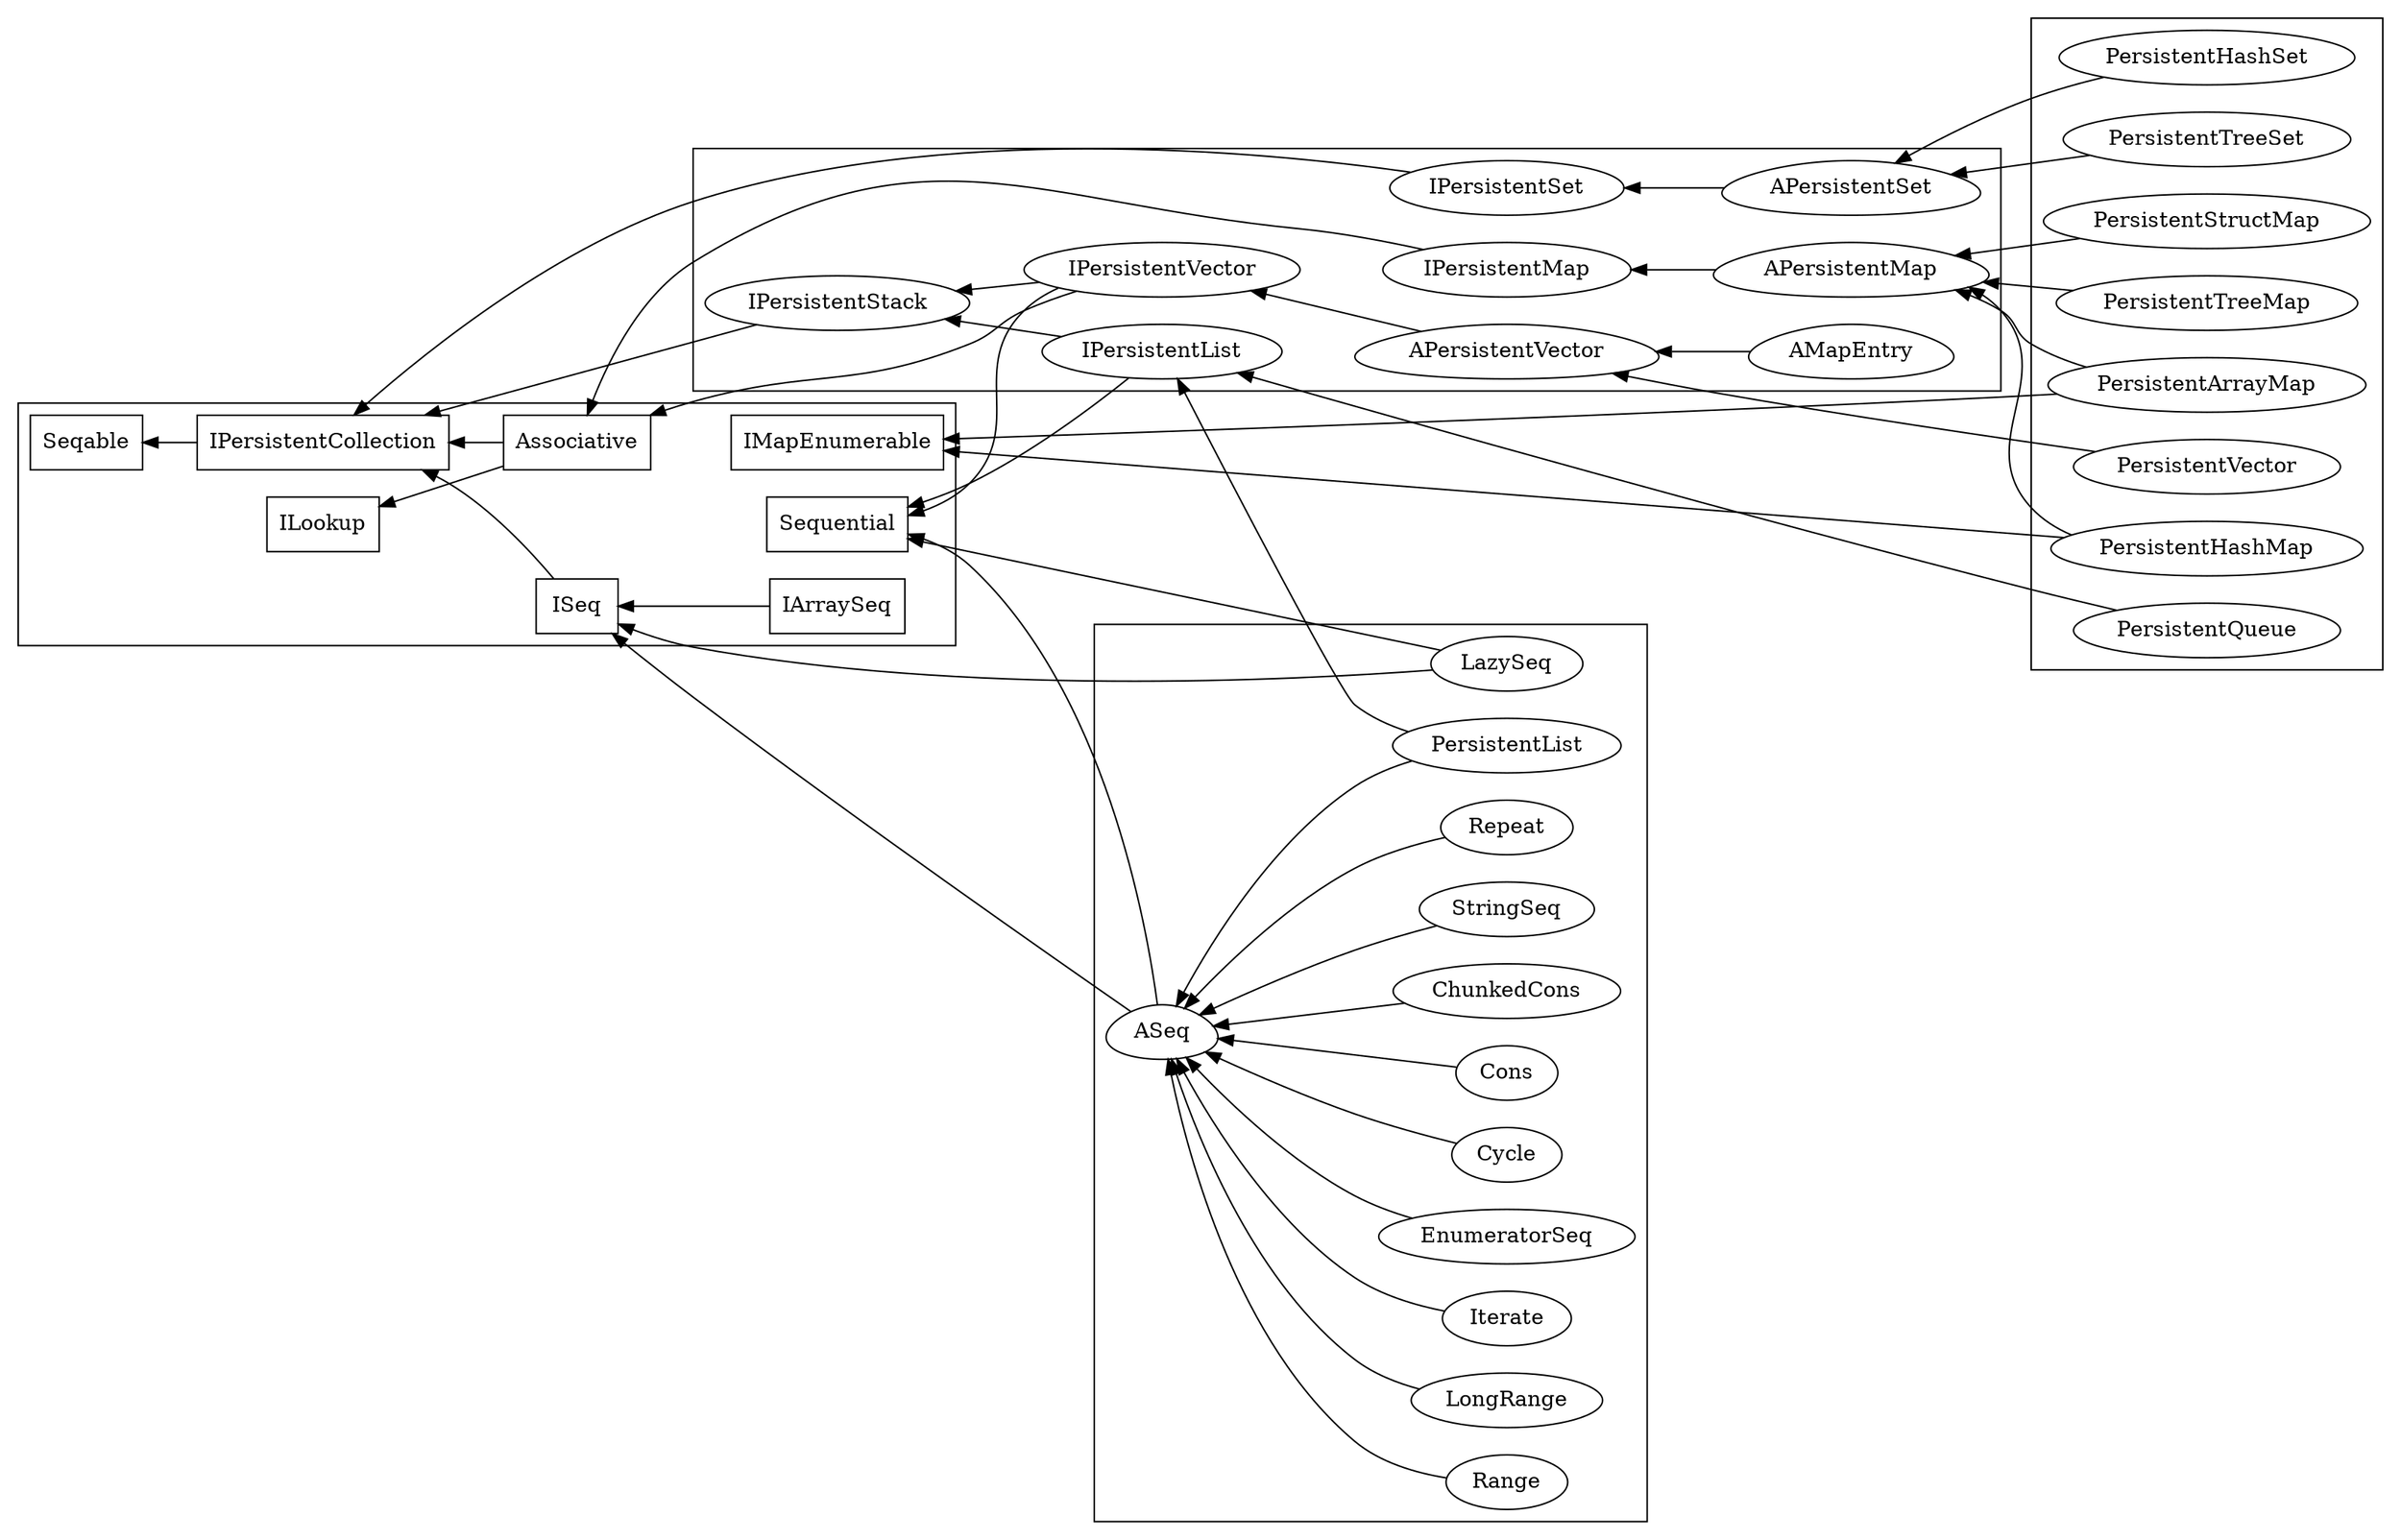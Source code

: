 strict digraph G {

rankdir = RL;

/* here start the interfaces */



subgraph clusterinterface {

	node [shape=box];
	
	Seqable;
	IPersistentCollection  -> {  Seqable };
	ISeq -> {  IPersistentCollection };
	Sequential;
	ILookup;
	IMapEnumerable;
	Associative -> { IPersistentCollection, ILookup };
		IArraySeq  -> { ISeq };
	}
	
subgraph clusterinterface2 {

	IPersistentList -> {  Sequential, IPersistentStack };
	IPersistentMap -> { Associative};
	IPersistentSet -> {  IPersistentCollection };
	IPersistentStack -> {  IPersistentCollection };
	IPersistentVector -> {  Associative, Sequential, IPersistentStack };






	node [shape=egg];
	
	AMapEntry -> {  APersistentVector };
	APersistentMap -> {  IPersistentMap };
	APersistentSet  -> {  IPersistentSet};
	APersistentVector -> { IPersistentVector};
}


subgraph clusterclassP {
	node [shape=ellipse]
	PersistentArrayMap  -> {  APersistentMap, IMapEnumerable };
	PersistentHashMap  -> {  APersistentMap, IMapEnumerable    };
	PersistentHashSet -> {  APersistentSet };

	PersistentQueue  -> {  IPersistentList };
	PersistentStructMap  -> {  APersistentMap   };
	PersistentTreeMap  -> {  APersistentMap };
	PersistentTreeSet  -> {  APersistentSet };
	PersistentVector -> {  APersistentVector };
	}

subgraph clusterclass {

	node [shape=box]




	node [shape=egg]
	

	ASeq -> {   ISeq, Sequential };
	
	node [shape=ellipse]


	PersistentList  -> {  ASeq, IPersistentList };
	ChunkedCons  -> {  ASeq };
	Cons -> {  ASeq };
	Cycle  -> {  ASeq };

	EnumeratorSeq  -> {  ASeq };

	Iterate  -> {  ASeq };

	LazySeq  -> {   ISeq, Sequential};
	LongRange -> {  ASeq };


	Range  -> {  ASeq  };
	Repeat  -> {  ASeq };
	StringSeq  -> {  ASeq };
	}

}